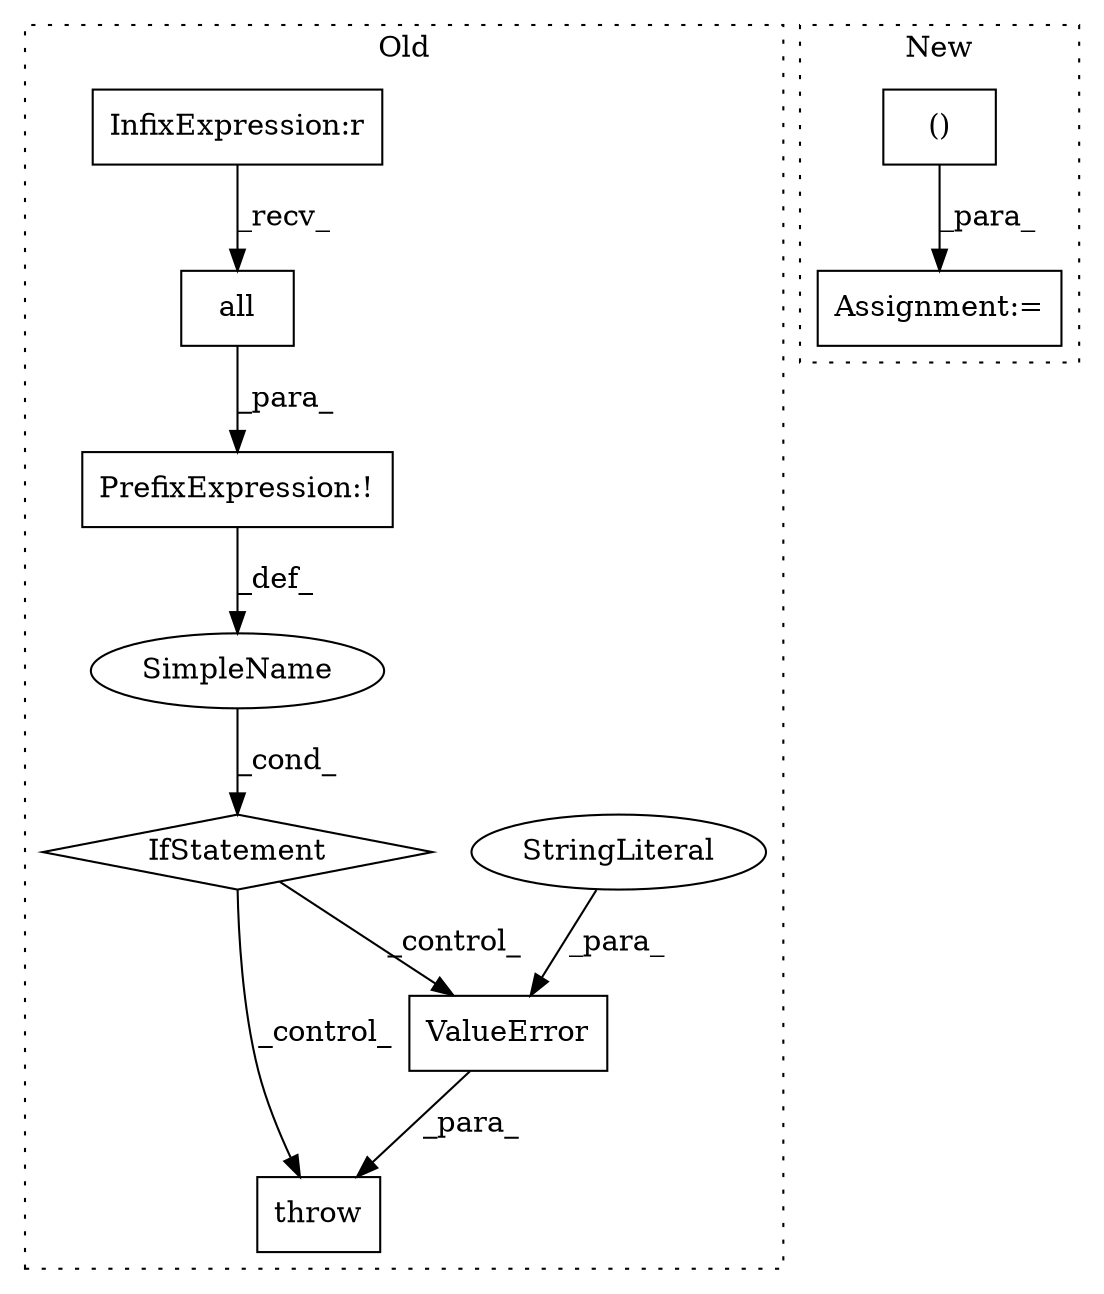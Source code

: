 digraph G {
subgraph cluster0 {
1 [label="all" a="32" s="21382" l="5" shape="box"];
3 [label="IfStatement" a="25" s="21345,21470" l="4,2" shape="diamond"];
4 [label="PrefixExpression:!" a="38" s="21349" l="1" shape="box"];
5 [label="ValueError" a="32" s="21486,21532" l="11,1" shape="box"];
6 [label="SimpleName" a="42" s="" l="" shape="ellipse"];
7 [label="throw" a="53" s="21480" l="6" shape="box"];
8 [label="StringLiteral" a="45" s="21497" l="35" shape="ellipse"];
10 [label="InfixExpression:r" a="27" s="21371" l="4" shape="box"];
label = "Old";
style="dotted";
}
subgraph cluster1 {
2 [label="()" a="106" s="26621" l="26" shape="box"];
9 [label="Assignment:=" a="7" s="26613" l="8" shape="box"];
label = "New";
style="dotted";
}
1 -> 4 [label="_para_"];
2 -> 9 [label="_para_"];
3 -> 5 [label="_control_"];
3 -> 7 [label="_control_"];
4 -> 6 [label="_def_"];
5 -> 7 [label="_para_"];
6 -> 3 [label="_cond_"];
8 -> 5 [label="_para_"];
10 -> 1 [label="_recv_"];
}